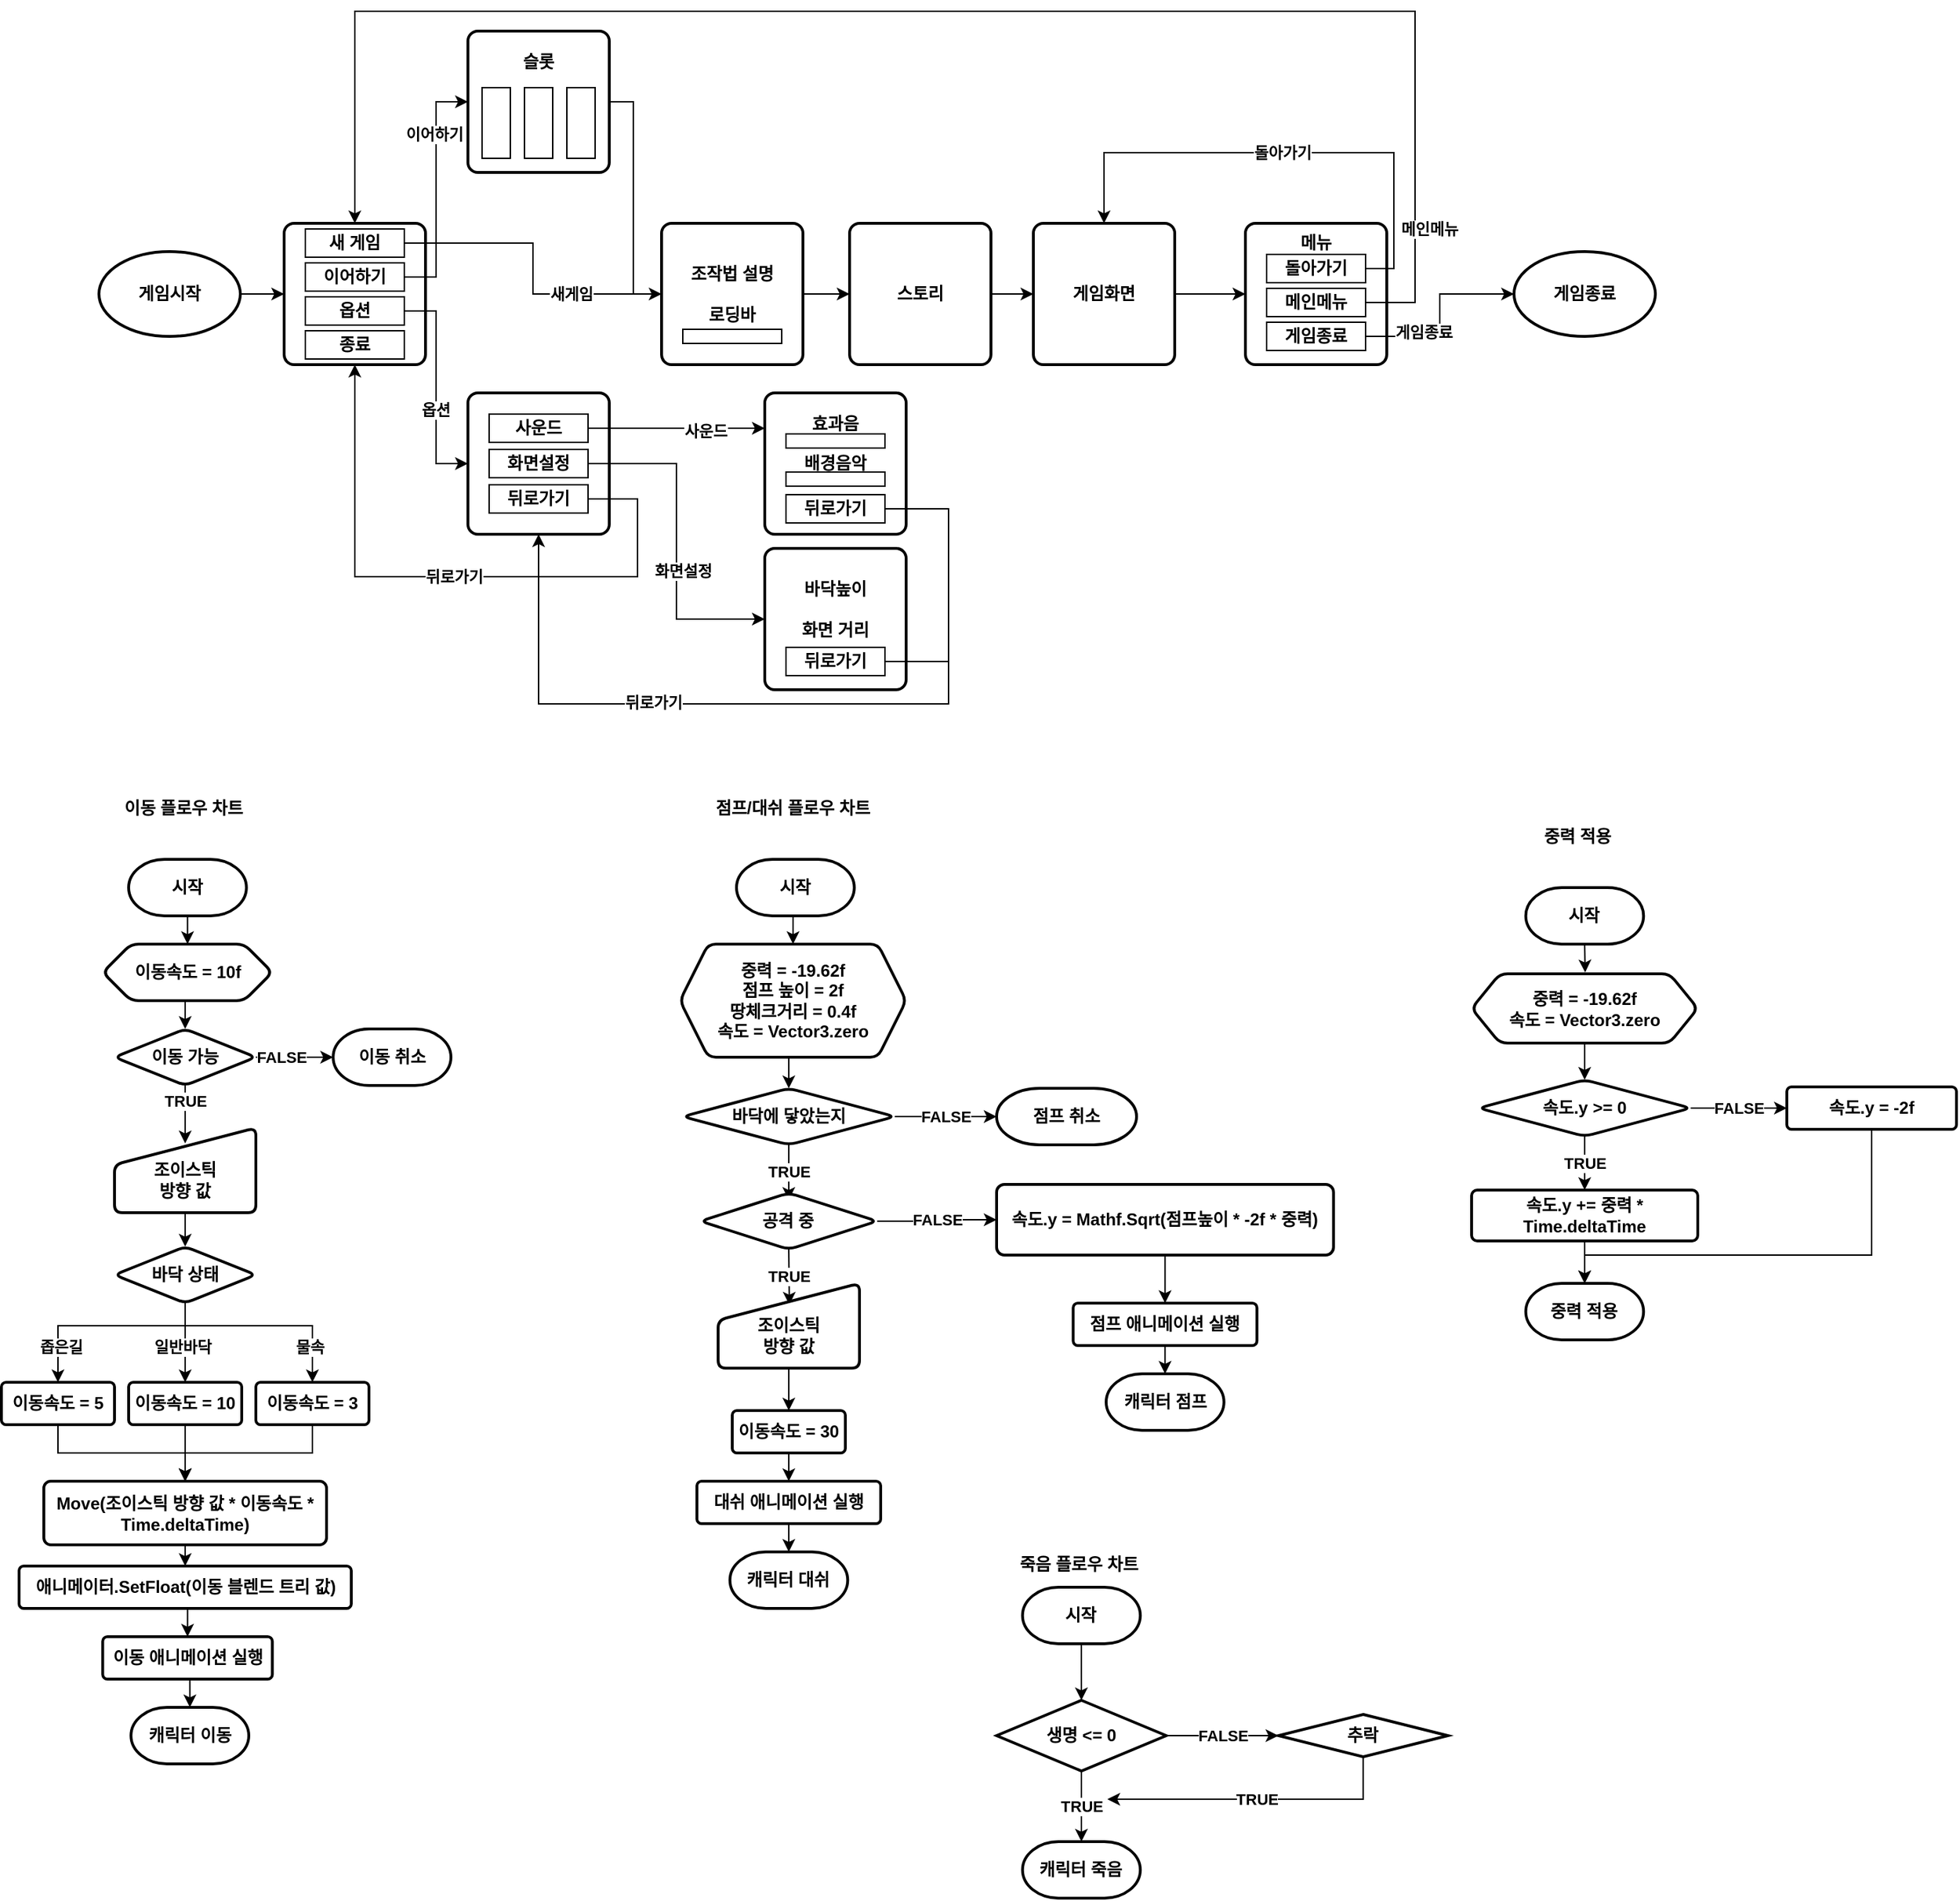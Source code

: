 <mxfile version="15.8.3" type="github">
  <diagram id="C5RBs43oDa-KdzZeNtuy" name="Page-1">
    <mxGraphModel dx="1362" dy="619" grid="1" gridSize="10" guides="1" tooltips="1" connect="1" arrows="1" fold="1" page="0" pageScale="1" pageWidth="3300" pageHeight="4681" math="0" shadow="0">
      <root>
        <mxCell id="WIyWlLk6GJQsqaUBKTNV-0" />
        <mxCell id="WIyWlLk6GJQsqaUBKTNV-1" parent="WIyWlLk6GJQsqaUBKTNV-0" />
        <mxCell id="zRyy9Ak0RIHqlMR8wCos-2" value="" style="edgeStyle=orthogonalEdgeStyle;rounded=0;orthogonalLoop=1;jettySize=auto;html=1;fontStyle=1" parent="WIyWlLk6GJQsqaUBKTNV-1" source="zRyy9Ak0RIHqlMR8wCos-0" target="zRyy9Ak0RIHqlMR8wCos-1" edge="1">
          <mxGeometry relative="1" as="geometry" />
        </mxCell>
        <mxCell id="zRyy9Ak0RIHqlMR8wCos-0" value="조작법 설명&lt;br&gt;&lt;br&gt;로딩바" style="rounded=1;whiteSpace=wrap;html=1;absoluteArcSize=1;arcSize=14;strokeWidth=2;fontStyle=1" parent="WIyWlLk6GJQsqaUBKTNV-1" vertex="1">
          <mxGeometry x="617" y="210" width="100" height="100" as="geometry" />
        </mxCell>
        <mxCell id="zRyy9Ak0RIHqlMR8wCos-4" value="" style="edgeStyle=orthogonalEdgeStyle;rounded=0;orthogonalLoop=1;jettySize=auto;html=1;fontStyle=1" parent="WIyWlLk6GJQsqaUBKTNV-1" source="zRyy9Ak0RIHqlMR8wCos-1" target="zRyy9Ak0RIHqlMR8wCos-3" edge="1">
          <mxGeometry relative="1" as="geometry" />
        </mxCell>
        <mxCell id="zRyy9Ak0RIHqlMR8wCos-1" value="스토리" style="rounded=1;whiteSpace=wrap;html=1;absoluteArcSize=1;arcSize=14;strokeWidth=2;fontStyle=1" parent="WIyWlLk6GJQsqaUBKTNV-1" vertex="1">
          <mxGeometry x="750" y="210" width="100" height="100" as="geometry" />
        </mxCell>
        <mxCell id="zRyy9Ak0RIHqlMR8wCos-54" style="edgeStyle=orthogonalEdgeStyle;rounded=0;orthogonalLoop=1;jettySize=auto;html=1;fontStyle=1" parent="WIyWlLk6GJQsqaUBKTNV-1" source="zRyy9Ak0RIHqlMR8wCos-3" target="zRyy9Ak0RIHqlMR8wCos-53" edge="1">
          <mxGeometry relative="1" as="geometry" />
        </mxCell>
        <mxCell id="zRyy9Ak0RIHqlMR8wCos-3" value="게임화면" style="rounded=1;whiteSpace=wrap;html=1;absoluteArcSize=1;arcSize=14;strokeWidth=2;fontStyle=1" parent="WIyWlLk6GJQsqaUBKTNV-1" vertex="1">
          <mxGeometry x="880" y="210" width="100" height="100" as="geometry" />
        </mxCell>
        <mxCell id="zRyy9Ak0RIHqlMR8wCos-5" value="" style="rounded=0;whiteSpace=wrap;html=1;fontStyle=1" parent="WIyWlLk6GJQsqaUBKTNV-1" vertex="1">
          <mxGeometry x="632" y="285" width="70" height="10" as="geometry" />
        </mxCell>
        <mxCell id="zRyy9Ak0RIHqlMR8wCos-6" value="" style="rounded=1;whiteSpace=wrap;html=1;absoluteArcSize=1;arcSize=14;strokeWidth=2;fontStyle=1" parent="WIyWlLk6GJQsqaUBKTNV-1" vertex="1">
          <mxGeometry x="350" y="210" width="100" height="100" as="geometry" />
        </mxCell>
        <mxCell id="uteFYCq3-JybKqWdHsoq-17" style="edgeStyle=orthogonalEdgeStyle;rounded=0;orthogonalLoop=1;jettySize=auto;html=1;exitX=1;exitY=0.5;exitDx=0;exitDy=0;entryX=0;entryY=0.5;entryDx=0;entryDy=0;endArrow=none;endFill=0;fontStyle=1" edge="1" parent="WIyWlLk6GJQsqaUBKTNV-1" source="zRyy9Ak0RIHqlMR8wCos-8" target="zRyy9Ak0RIHqlMR8wCos-0">
          <mxGeometry relative="1" as="geometry" />
        </mxCell>
        <mxCell id="uteFYCq3-JybKqWdHsoq-18" value="새게임" style="edgeLabel;html=1;align=center;verticalAlign=middle;resizable=0;points=[];fontStyle=1" vertex="1" connectable="0" parent="uteFYCq3-JybKqWdHsoq-17">
          <mxGeometry x="0.413" relative="1" as="geometry">
            <mxPoint as="offset" />
          </mxGeometry>
        </mxCell>
        <mxCell id="zRyy9Ak0RIHqlMR8wCos-8" value="새 게임" style="rounded=0;whiteSpace=wrap;html=1;fontStyle=1" parent="WIyWlLk6GJQsqaUBKTNV-1" vertex="1">
          <mxGeometry x="365" y="214" width="70" height="20" as="geometry" />
        </mxCell>
        <mxCell id="uteFYCq3-JybKqWdHsoq-19" style="edgeStyle=orthogonalEdgeStyle;rounded=0;orthogonalLoop=1;jettySize=auto;html=1;exitX=1;exitY=0.5;exitDx=0;exitDy=0;entryX=0;entryY=0.5;entryDx=0;entryDy=0;endArrow=classic;endFill=1;fontStyle=1" edge="1" parent="WIyWlLk6GJQsqaUBKTNV-1" source="zRyy9Ak0RIHqlMR8wCos-9" target="zRyy9Ak0RIHqlMR8wCos-12">
          <mxGeometry relative="1" as="geometry" />
        </mxCell>
        <mxCell id="uteFYCq3-JybKqWdHsoq-20" value="이어하기" style="edgeLabel;html=1;align=center;verticalAlign=middle;resizable=0;points=[];fontStyle=1" vertex="1" connectable="0" parent="uteFYCq3-JybKqWdHsoq-19">
          <mxGeometry x="0.462" y="3" relative="1" as="geometry">
            <mxPoint x="1" as="offset" />
          </mxGeometry>
        </mxCell>
        <mxCell id="zRyy9Ak0RIHqlMR8wCos-9" value="이어하기" style="rounded=0;whiteSpace=wrap;html=1;fontStyle=1" parent="WIyWlLk6GJQsqaUBKTNV-1" vertex="1">
          <mxGeometry x="365" y="238" width="70" height="20" as="geometry" />
        </mxCell>
        <mxCell id="zRyy9Ak0RIHqlMR8wCos-10" value="종료" style="rounded=0;whiteSpace=wrap;html=1;fontStyle=1" parent="WIyWlLk6GJQsqaUBKTNV-1" vertex="1">
          <mxGeometry x="365" y="286" width="70" height="20" as="geometry" />
        </mxCell>
        <mxCell id="uteFYCq3-JybKqWdHsoq-21" style="edgeStyle=orthogonalEdgeStyle;rounded=0;orthogonalLoop=1;jettySize=auto;html=1;exitX=1;exitY=0.5;exitDx=0;exitDy=0;entryX=0;entryY=0.5;entryDx=0;entryDy=0;endArrow=classic;endFill=1;fontStyle=1" edge="1" parent="WIyWlLk6GJQsqaUBKTNV-1" source="zRyy9Ak0RIHqlMR8wCos-11" target="zRyy9Ak0RIHqlMR8wCos-31">
          <mxGeometry relative="1" as="geometry" />
        </mxCell>
        <mxCell id="uteFYCq3-JybKqWdHsoq-22" value="옵션" style="edgeLabel;html=1;align=center;verticalAlign=middle;resizable=0;points=[];fontStyle=1" vertex="1" connectable="0" parent="uteFYCq3-JybKqWdHsoq-21">
          <mxGeometry x="0.209" y="-1" relative="1" as="geometry">
            <mxPoint as="offset" />
          </mxGeometry>
        </mxCell>
        <mxCell id="zRyy9Ak0RIHqlMR8wCos-11" value="옵션" style="rounded=0;whiteSpace=wrap;html=1;fontStyle=1" parent="WIyWlLk6GJQsqaUBKTNV-1" vertex="1">
          <mxGeometry x="365" y="262" width="70" height="20" as="geometry" />
        </mxCell>
        <mxCell id="zRyy9Ak0RIHqlMR8wCos-22" style="edgeStyle=orthogonalEdgeStyle;rounded=0;orthogonalLoop=1;jettySize=auto;html=1;entryX=0;entryY=0.5;entryDx=0;entryDy=0;fontStyle=1" parent="WIyWlLk6GJQsqaUBKTNV-1" source="zRyy9Ak0RIHqlMR8wCos-12" target="zRyy9Ak0RIHqlMR8wCos-0" edge="1">
          <mxGeometry relative="1" as="geometry">
            <Array as="points">
              <mxPoint x="597" y="124" />
              <mxPoint x="597" y="260" />
            </Array>
          </mxGeometry>
        </mxCell>
        <mxCell id="zRyy9Ak0RIHqlMR8wCos-12" value="슬롯&lt;br&gt;&lt;br&gt;&lt;br&gt;&lt;br&gt;&lt;br&gt;" style="rounded=1;whiteSpace=wrap;html=1;absoluteArcSize=1;arcSize=14;strokeWidth=2;fontStyle=1" parent="WIyWlLk6GJQsqaUBKTNV-1" vertex="1">
          <mxGeometry x="480" y="74" width="100" height="100" as="geometry" />
        </mxCell>
        <mxCell id="zRyy9Ak0RIHqlMR8wCos-14" value="" style="rounded=0;whiteSpace=wrap;html=1;fontStyle=1" parent="WIyWlLk6GJQsqaUBKTNV-1" vertex="1">
          <mxGeometry x="490" y="114" width="20" height="50" as="geometry" />
        </mxCell>
        <mxCell id="zRyy9Ak0RIHqlMR8wCos-15" value="" style="rounded=0;whiteSpace=wrap;html=1;fontStyle=1" parent="WIyWlLk6GJQsqaUBKTNV-1" vertex="1">
          <mxGeometry x="520" y="114" width="20" height="50" as="geometry" />
        </mxCell>
        <mxCell id="zRyy9Ak0RIHqlMR8wCos-16" value="" style="rounded=0;whiteSpace=wrap;html=1;fontStyle=1" parent="WIyWlLk6GJQsqaUBKTNV-1" vertex="1">
          <mxGeometry x="550" y="114" width="20" height="50" as="geometry" />
        </mxCell>
        <mxCell id="zRyy9Ak0RIHqlMR8wCos-31" value="" style="rounded=1;whiteSpace=wrap;html=1;absoluteArcSize=1;arcSize=14;strokeWidth=2;fontStyle=1" parent="WIyWlLk6GJQsqaUBKTNV-1" vertex="1">
          <mxGeometry x="480" y="330" width="100" height="100" as="geometry" />
        </mxCell>
        <mxCell id="uteFYCq3-JybKqWdHsoq-1" style="edgeStyle=orthogonalEdgeStyle;rounded=0;orthogonalLoop=1;jettySize=auto;html=1;exitX=1;exitY=0.5;exitDx=0;exitDy=0;entryX=0;entryY=0.25;entryDx=0;entryDy=0;fontStyle=1" edge="1" parent="WIyWlLk6GJQsqaUBKTNV-1" source="zRyy9Ak0RIHqlMR8wCos-32" target="zRyy9Ak0RIHqlMR8wCos-40">
          <mxGeometry relative="1" as="geometry" />
        </mxCell>
        <mxCell id="uteFYCq3-JybKqWdHsoq-2" value="사운드" style="edgeLabel;html=1;align=center;verticalAlign=middle;resizable=0;points=[];fontStyle=1" vertex="1" connectable="0" parent="uteFYCq3-JybKqWdHsoq-1">
          <mxGeometry x="0.328" y="-2" relative="1" as="geometry">
            <mxPoint as="offset" />
          </mxGeometry>
        </mxCell>
        <mxCell id="zRyy9Ak0RIHqlMR8wCos-32" value="사운드" style="rounded=0;whiteSpace=wrap;html=1;fontStyle=1" parent="WIyWlLk6GJQsqaUBKTNV-1" vertex="1">
          <mxGeometry x="495" y="345" width="70" height="20" as="geometry" />
        </mxCell>
        <mxCell id="uteFYCq3-JybKqWdHsoq-3" style="edgeStyle=orthogonalEdgeStyle;rounded=0;orthogonalLoop=1;jettySize=auto;html=1;exitX=1;exitY=0.5;exitDx=0;exitDy=0;entryX=0;entryY=0.5;entryDx=0;entryDy=0;fontStyle=1" edge="1" parent="WIyWlLk6GJQsqaUBKTNV-1" source="zRyy9Ak0RIHqlMR8wCos-34" target="zRyy9Ak0RIHqlMR8wCos-46">
          <mxGeometry relative="1" as="geometry" />
        </mxCell>
        <mxCell id="uteFYCq3-JybKqWdHsoq-4" value="화면설정" style="edgeLabel;html=1;align=center;verticalAlign=middle;resizable=0;points=[];fontStyle=1" vertex="1" connectable="0" parent="uteFYCq3-JybKqWdHsoq-3">
          <mxGeometry x="0.17" y="4" relative="1" as="geometry">
            <mxPoint y="1" as="offset" />
          </mxGeometry>
        </mxCell>
        <mxCell id="zRyy9Ak0RIHqlMR8wCos-34" value="화면설정" style="rounded=0;whiteSpace=wrap;html=1;fontStyle=1" parent="WIyWlLk6GJQsqaUBKTNV-1" vertex="1">
          <mxGeometry x="495" y="370" width="70" height="20" as="geometry" />
        </mxCell>
        <mxCell id="uteFYCq3-JybKqWdHsoq-15" style="edgeStyle=orthogonalEdgeStyle;rounded=0;orthogonalLoop=1;jettySize=auto;html=1;exitX=1;exitY=0.5;exitDx=0;exitDy=0;entryX=0.5;entryY=1;entryDx=0;entryDy=0;endArrow=classic;endFill=1;fontStyle=1" edge="1" parent="WIyWlLk6GJQsqaUBKTNV-1" source="zRyy9Ak0RIHqlMR8wCos-35" target="zRyy9Ak0RIHqlMR8wCos-6">
          <mxGeometry relative="1" as="geometry">
            <Array as="points">
              <mxPoint x="600" y="405" />
              <mxPoint x="600" y="460" />
              <mxPoint x="400" y="460" />
            </Array>
          </mxGeometry>
        </mxCell>
        <mxCell id="uteFYCq3-JybKqWdHsoq-16" value="뒤로가기" style="edgeLabel;html=1;align=center;verticalAlign=middle;resizable=0;points=[];fontStyle=1" vertex="1" connectable="0" parent="uteFYCq3-JybKqWdHsoq-15">
          <mxGeometry x="0.15" y="-2" relative="1" as="geometry">
            <mxPoint x="33" y="2" as="offset" />
          </mxGeometry>
        </mxCell>
        <mxCell id="zRyy9Ak0RIHqlMR8wCos-35" value="뒤로가기" style="rounded=0;whiteSpace=wrap;html=1;fontStyle=1" parent="WIyWlLk6GJQsqaUBKTNV-1" vertex="1">
          <mxGeometry x="495" y="395" width="70" height="20" as="geometry" />
        </mxCell>
        <mxCell id="zRyy9Ak0RIHqlMR8wCos-40" value="효과음&lt;br&gt;&lt;br&gt;배경음악&lt;br&gt;&lt;br&gt;&amp;nbsp;" style="rounded=1;whiteSpace=wrap;html=1;absoluteArcSize=1;arcSize=14;strokeWidth=2;fontStyle=1" parent="WIyWlLk6GJQsqaUBKTNV-1" vertex="1">
          <mxGeometry x="690" y="330" width="100" height="100" as="geometry" />
        </mxCell>
        <mxCell id="zRyy9Ak0RIHqlMR8wCos-41" value="" style="rounded=0;whiteSpace=wrap;html=1;fontStyle=1" parent="WIyWlLk6GJQsqaUBKTNV-1" vertex="1">
          <mxGeometry x="705" y="359" width="70" height="10" as="geometry" />
        </mxCell>
        <mxCell id="zRyy9Ak0RIHqlMR8wCos-42" value="&lt;br&gt;" style="rounded=0;whiteSpace=wrap;html=1;fontStyle=1" parent="WIyWlLk6GJQsqaUBKTNV-1" vertex="1">
          <mxGeometry x="705" y="386" width="70" height="10" as="geometry" />
        </mxCell>
        <mxCell id="uteFYCq3-JybKqWdHsoq-5" style="edgeStyle=orthogonalEdgeStyle;rounded=0;orthogonalLoop=1;jettySize=auto;html=1;exitX=1;exitY=0.5;exitDx=0;exitDy=0;entryX=0.5;entryY=1;entryDx=0;entryDy=0;fontStyle=1" edge="1" parent="WIyWlLk6GJQsqaUBKTNV-1" source="zRyy9Ak0RIHqlMR8wCos-43" target="zRyy9Ak0RIHqlMR8wCos-31">
          <mxGeometry relative="1" as="geometry">
            <Array as="points">
              <mxPoint x="820" y="412" />
              <mxPoint x="820" y="550" />
              <mxPoint x="530" y="550" />
            </Array>
          </mxGeometry>
        </mxCell>
        <mxCell id="uteFYCq3-JybKqWdHsoq-6" value="뒤로가기" style="edgeLabel;html=1;align=center;verticalAlign=middle;resizable=0;points=[];fontStyle=1" vertex="1" connectable="0" parent="uteFYCq3-JybKqWdHsoq-5">
          <mxGeometry x="0.322" y="-1" relative="1" as="geometry">
            <mxPoint as="offset" />
          </mxGeometry>
        </mxCell>
        <mxCell id="zRyy9Ak0RIHqlMR8wCos-43" value="뒤로가기" style="rounded=0;whiteSpace=wrap;html=1;fontStyle=1" parent="WIyWlLk6GJQsqaUBKTNV-1" vertex="1">
          <mxGeometry x="705" y="402" width="70" height="20" as="geometry" />
        </mxCell>
        <mxCell id="zRyy9Ak0RIHqlMR8wCos-46" value="바닥높이&lt;br&gt;&lt;br&gt;화면 거리&lt;br&gt;&amp;nbsp;" style="rounded=1;whiteSpace=wrap;html=1;absoluteArcSize=1;arcSize=14;strokeWidth=2;fontStyle=1" parent="WIyWlLk6GJQsqaUBKTNV-1" vertex="1">
          <mxGeometry x="690" y="440" width="100" height="100" as="geometry" />
        </mxCell>
        <mxCell id="uteFYCq3-JybKqWdHsoq-7" style="edgeStyle=orthogonalEdgeStyle;rounded=0;orthogonalLoop=1;jettySize=auto;html=1;exitX=1;exitY=0.5;exitDx=0;exitDy=0;endArrow=none;endFill=0;fontStyle=1" edge="1" parent="WIyWlLk6GJQsqaUBKTNV-1" source="zRyy9Ak0RIHqlMR8wCos-49">
          <mxGeometry relative="1" as="geometry">
            <mxPoint x="820" y="520" as="targetPoint" />
          </mxGeometry>
        </mxCell>
        <mxCell id="zRyy9Ak0RIHqlMR8wCos-49" value="뒤로가기" style="rounded=0;whiteSpace=wrap;html=1;fontStyle=1" parent="WIyWlLk6GJQsqaUBKTNV-1" vertex="1">
          <mxGeometry x="705" y="510" width="70" height="20" as="geometry" />
        </mxCell>
        <mxCell id="zRyy9Ak0RIHqlMR8wCos-53" value="메뉴&lt;br&gt;&lt;br&gt;&lt;br&gt;&lt;br&gt;&lt;br&gt;&lt;br&gt;" style="rounded=1;whiteSpace=wrap;html=1;absoluteArcSize=1;arcSize=14;strokeWidth=2;fontStyle=1" parent="WIyWlLk6GJQsqaUBKTNV-1" vertex="1">
          <mxGeometry x="1030" y="210" width="100" height="100" as="geometry" />
        </mxCell>
        <mxCell id="uteFYCq3-JybKqWdHsoq-11" style="edgeStyle=orthogonalEdgeStyle;rounded=0;orthogonalLoop=1;jettySize=auto;html=1;exitX=1;exitY=0.5;exitDx=0;exitDy=0;entryX=0.5;entryY=0;entryDx=0;entryDy=0;endArrow=classic;endFill=1;fontStyle=1" edge="1" parent="WIyWlLk6GJQsqaUBKTNV-1" source="zRyy9Ak0RIHqlMR8wCos-55" target="zRyy9Ak0RIHqlMR8wCos-6">
          <mxGeometry relative="1" as="geometry">
            <Array as="points">
              <mxPoint x="1150" y="266" />
              <mxPoint x="1150" y="60" />
              <mxPoint x="400" y="60" />
            </Array>
          </mxGeometry>
        </mxCell>
        <mxCell id="uteFYCq3-JybKqWdHsoq-12" value="메인메뉴" style="edgeLabel;html=1;align=center;verticalAlign=middle;resizable=0;points=[];fontStyle=1" vertex="1" connectable="0" parent="uteFYCq3-JybKqWdHsoq-11">
          <mxGeometry x="-0.846" y="-1" relative="1" as="geometry">
            <mxPoint x="9" y="1" as="offset" />
          </mxGeometry>
        </mxCell>
        <mxCell id="zRyy9Ak0RIHqlMR8wCos-55" value="메인메뉴" style="rounded=0;whiteSpace=wrap;html=1;fontStyle=1" parent="WIyWlLk6GJQsqaUBKTNV-1" vertex="1">
          <mxGeometry x="1045" y="256" width="70" height="20" as="geometry" />
        </mxCell>
        <mxCell id="uteFYCq3-JybKqWdHsoq-13" style="edgeStyle=orthogonalEdgeStyle;rounded=0;orthogonalLoop=1;jettySize=auto;html=1;exitX=1;exitY=0.5;exitDx=0;exitDy=0;entryX=0.5;entryY=0;entryDx=0;entryDy=0;endArrow=classic;endFill=1;fontStyle=1" edge="1" parent="WIyWlLk6GJQsqaUBKTNV-1" source="zRyy9Ak0RIHqlMR8wCos-56" target="zRyy9Ak0RIHqlMR8wCos-3">
          <mxGeometry relative="1" as="geometry">
            <Array as="points">
              <mxPoint x="1135" y="242" />
              <mxPoint x="1135" y="160" />
              <mxPoint x="930" y="160" />
            </Array>
          </mxGeometry>
        </mxCell>
        <mxCell id="uteFYCq3-JybKqWdHsoq-14" value="돌아가기" style="edgeLabel;html=1;align=center;verticalAlign=middle;resizable=0;points=[];fontStyle=1" vertex="1" connectable="0" parent="uteFYCq3-JybKqWdHsoq-13">
          <mxGeometry x="0.014" relative="1" as="geometry">
            <mxPoint as="offset" />
          </mxGeometry>
        </mxCell>
        <mxCell id="zRyy9Ak0RIHqlMR8wCos-56" value="돌아가기" style="rounded=0;whiteSpace=wrap;html=1;fontStyle=1" parent="WIyWlLk6GJQsqaUBKTNV-1" vertex="1">
          <mxGeometry x="1045" y="232" width="70" height="20" as="geometry" />
        </mxCell>
        <mxCell id="uteFYCq3-JybKqWdHsoq-8" style="edgeStyle=orthogonalEdgeStyle;rounded=0;orthogonalLoop=1;jettySize=auto;html=1;exitX=1;exitY=0.5;exitDx=0;exitDy=0;entryX=0;entryY=0.5;entryDx=0;entryDy=0;entryPerimeter=0;endArrow=classic;endFill=1;fontStyle=1" edge="1" parent="WIyWlLk6GJQsqaUBKTNV-1" source="zRyy9Ak0RIHqlMR8wCos-58" target="zRyy9Ak0RIHqlMR8wCos-65">
          <mxGeometry relative="1" as="geometry" />
        </mxCell>
        <mxCell id="uteFYCq3-JybKqWdHsoq-9" value="게임종료" style="edgeLabel;html=1;align=center;verticalAlign=middle;resizable=0;points=[];fontStyle=1" vertex="1" connectable="0" parent="uteFYCq3-JybKqWdHsoq-8">
          <mxGeometry x="-0.393" y="3" relative="1" as="geometry">
            <mxPoint as="offset" />
          </mxGeometry>
        </mxCell>
        <mxCell id="zRyy9Ak0RIHqlMR8wCos-58" value="게임종료" style="rounded=0;whiteSpace=wrap;html=1;fontStyle=1" parent="WIyWlLk6GJQsqaUBKTNV-1" vertex="1">
          <mxGeometry x="1045" y="280" width="70" height="20" as="geometry" />
        </mxCell>
        <mxCell id="zRyy9Ak0RIHqlMR8wCos-64" style="edgeStyle=orthogonalEdgeStyle;rounded=0;orthogonalLoop=1;jettySize=auto;html=1;entryX=0;entryY=0.5;entryDx=0;entryDy=0;fontStyle=1" parent="WIyWlLk6GJQsqaUBKTNV-1" source="zRyy9Ak0RIHqlMR8wCos-63" target="zRyy9Ak0RIHqlMR8wCos-6" edge="1">
          <mxGeometry relative="1" as="geometry" />
        </mxCell>
        <mxCell id="zRyy9Ak0RIHqlMR8wCos-63" value="게임시작" style="strokeWidth=2;html=1;shape=mxgraph.flowchart.start_1;whiteSpace=wrap;fontStyle=1" parent="WIyWlLk6GJQsqaUBKTNV-1" vertex="1">
          <mxGeometry x="219" y="230" width="100" height="60" as="geometry" />
        </mxCell>
        <mxCell id="zRyy9Ak0RIHqlMR8wCos-65" value="게임종료" style="strokeWidth=2;html=1;shape=mxgraph.flowchart.start_1;whiteSpace=wrap;fontStyle=1" parent="WIyWlLk6GJQsqaUBKTNV-1" vertex="1">
          <mxGeometry x="1220" y="230" width="100" height="60" as="geometry" />
        </mxCell>
        <mxCell id="uteFYCq3-JybKqWdHsoq-39" value="TRUE" style="edgeStyle=orthogonalEdgeStyle;rounded=0;orthogonalLoop=1;jettySize=auto;html=1;exitX=0.5;exitY=1;exitDx=0;exitDy=0;entryX=0.5;entryY=0.183;entryDx=0;entryDy=0;entryPerimeter=0;endArrow=classic;endFill=1;fontStyle=1" edge="1" parent="WIyWlLk6GJQsqaUBKTNV-1" source="uteFYCq3-JybKqWdHsoq-35" target="uteFYCq3-JybKqWdHsoq-38">
          <mxGeometry relative="1" as="geometry" />
        </mxCell>
        <mxCell id="uteFYCq3-JybKqWdHsoq-40" style="edgeStyle=orthogonalEdgeStyle;rounded=0;orthogonalLoop=1;jettySize=auto;html=1;exitX=1;exitY=0.5;exitDx=0;exitDy=0;endArrow=classic;endFill=1;entryX=0;entryY=0.5;entryDx=0;entryDy=0;entryPerimeter=0;fontStyle=1" edge="1" parent="WIyWlLk6GJQsqaUBKTNV-1" source="uteFYCq3-JybKqWdHsoq-35" target="uteFYCq3-JybKqWdHsoq-64">
          <mxGeometry relative="1" as="geometry">
            <mxPoint x="400" y="800" as="targetPoint" />
          </mxGeometry>
        </mxCell>
        <mxCell id="uteFYCq3-JybKqWdHsoq-41" value="FALSE" style="edgeLabel;html=1;align=center;verticalAlign=middle;resizable=0;points=[];fontStyle=1" vertex="1" connectable="0" parent="uteFYCq3-JybKqWdHsoq-40">
          <mxGeometry x="0.244" y="-2" relative="1" as="geometry">
            <mxPoint x="-16" y="-2" as="offset" />
          </mxGeometry>
        </mxCell>
        <mxCell id="uteFYCq3-JybKqWdHsoq-35" value="이동 가능" style="rhombus;whiteSpace=wrap;html=1;rounded=1;strokeWidth=2;arcSize=11;fontStyle=1" vertex="1" parent="WIyWlLk6GJQsqaUBKTNV-1">
          <mxGeometry x="230" y="780" width="100" height="40" as="geometry" />
        </mxCell>
        <mxCell id="uteFYCq3-JybKqWdHsoq-44" style="edgeStyle=orthogonalEdgeStyle;rounded=0;orthogonalLoop=1;jettySize=auto;html=1;exitX=0.5;exitY=1;exitDx=0;exitDy=0;entryX=0.5;entryY=0;entryDx=0;entryDy=0;endArrow=classic;endFill=1;fontStyle=1" edge="1" parent="WIyWlLk6GJQsqaUBKTNV-1" source="uteFYCq3-JybKqWdHsoq-38" target="uteFYCq3-JybKqWdHsoq-43">
          <mxGeometry relative="1" as="geometry" />
        </mxCell>
        <mxCell id="uteFYCq3-JybKqWdHsoq-38" value="&lt;br&gt;조이스틱&lt;br&gt;방향 값" style="html=1;strokeWidth=2;shape=manualInput;whiteSpace=wrap;rounded=1;size=26;arcSize=11;fontStyle=1" vertex="1" parent="WIyWlLk6GJQsqaUBKTNV-1">
          <mxGeometry x="230" y="850" width="100" height="60" as="geometry" />
        </mxCell>
        <mxCell id="uteFYCq3-JybKqWdHsoq-47" value="" style="edgeStyle=orthogonalEdgeStyle;rounded=0;orthogonalLoop=1;jettySize=auto;html=1;endArrow=classic;endFill=1;fontStyle=1" edge="1" parent="WIyWlLk6GJQsqaUBKTNV-1" source="uteFYCq3-JybKqWdHsoq-43" target="uteFYCq3-JybKqWdHsoq-46">
          <mxGeometry relative="1" as="geometry" />
        </mxCell>
        <mxCell id="uteFYCq3-JybKqWdHsoq-50" style="edgeStyle=orthogonalEdgeStyle;rounded=0;orthogonalLoop=1;jettySize=auto;html=1;exitX=0.5;exitY=1;exitDx=0;exitDy=0;entryX=0.5;entryY=0;entryDx=0;entryDy=0;endArrow=classic;endFill=1;fontStyle=1" edge="1" parent="WIyWlLk6GJQsqaUBKTNV-1" source="uteFYCq3-JybKqWdHsoq-43" target="uteFYCq3-JybKqWdHsoq-48">
          <mxGeometry relative="1" as="geometry">
            <Array as="points">
              <mxPoint x="280" y="990" />
              <mxPoint x="190" y="990" />
            </Array>
          </mxGeometry>
        </mxCell>
        <mxCell id="uteFYCq3-JybKqWdHsoq-54" value="좁은길" style="edgeLabel;html=1;align=center;verticalAlign=middle;resizable=0;points=[];fontStyle=1" vertex="1" connectable="0" parent="uteFYCq3-JybKqWdHsoq-50">
          <mxGeometry x="0.3" y="-1" relative="1" as="geometry">
            <mxPoint x="-9" y="16" as="offset" />
          </mxGeometry>
        </mxCell>
        <mxCell id="uteFYCq3-JybKqWdHsoq-51" style="edgeStyle=orthogonalEdgeStyle;rounded=0;orthogonalLoop=1;jettySize=auto;html=1;exitX=0.5;exitY=1;exitDx=0;exitDy=0;entryX=0.5;entryY=0;entryDx=0;entryDy=0;endArrow=classic;endFill=1;fontStyle=1" edge="1" parent="WIyWlLk6GJQsqaUBKTNV-1" source="uteFYCq3-JybKqWdHsoq-43" target="uteFYCq3-JybKqWdHsoq-49">
          <mxGeometry relative="1" as="geometry">
            <Array as="points">
              <mxPoint x="280" y="990" />
              <mxPoint x="370" y="990" />
            </Array>
          </mxGeometry>
        </mxCell>
        <mxCell id="uteFYCq3-JybKqWdHsoq-52" value="물속" style="edgeLabel;html=1;align=center;verticalAlign=middle;resizable=0;points=[];fontStyle=1" vertex="1" connectable="0" parent="uteFYCq3-JybKqWdHsoq-51">
          <mxGeometry x="0.314" relative="1" as="geometry">
            <mxPoint x="8" y="15" as="offset" />
          </mxGeometry>
        </mxCell>
        <mxCell id="uteFYCq3-JybKqWdHsoq-53" value="일반바닥" style="edgeLabel;html=1;align=center;verticalAlign=middle;resizable=0;points=[];fontStyle=1" vertex="1" connectable="0" parent="uteFYCq3-JybKqWdHsoq-51">
          <mxGeometry x="-0.643" y="-6" relative="1" as="geometry">
            <mxPoint x="-12" y="9" as="offset" />
          </mxGeometry>
        </mxCell>
        <mxCell id="uteFYCq3-JybKqWdHsoq-43" value="바닥 상태" style="rhombus;whiteSpace=wrap;html=1;rounded=1;strokeWidth=2;arcSize=11;fontStyle=1" vertex="1" parent="WIyWlLk6GJQsqaUBKTNV-1">
          <mxGeometry x="230" y="934" width="100" height="40" as="geometry" />
        </mxCell>
        <mxCell id="uteFYCq3-JybKqWdHsoq-57" value="" style="edgeStyle=orthogonalEdgeStyle;rounded=0;orthogonalLoop=1;jettySize=auto;html=1;endArrow=classic;endFill=1;fontStyle=1" edge="1" parent="WIyWlLk6GJQsqaUBKTNV-1" source="uteFYCq3-JybKqWdHsoq-46" target="uteFYCq3-JybKqWdHsoq-56">
          <mxGeometry relative="1" as="geometry" />
        </mxCell>
        <mxCell id="uteFYCq3-JybKqWdHsoq-46" value="이동속도 = 10" style="whiteSpace=wrap;html=1;rounded=1;strokeWidth=2;arcSize=11;fontStyle=1" vertex="1" parent="WIyWlLk6GJQsqaUBKTNV-1">
          <mxGeometry x="240" y="1030" width="80" height="30" as="geometry" />
        </mxCell>
        <mxCell id="uteFYCq3-JybKqWdHsoq-58" value="" style="edgeStyle=orthogonalEdgeStyle;rounded=0;orthogonalLoop=1;jettySize=auto;html=1;endArrow=classic;endFill=1;fontStyle=1" edge="1" parent="WIyWlLk6GJQsqaUBKTNV-1" source="uteFYCq3-JybKqWdHsoq-48" target="uteFYCq3-JybKqWdHsoq-56">
          <mxGeometry relative="1" as="geometry" />
        </mxCell>
        <mxCell id="uteFYCq3-JybKqWdHsoq-48" value="이동속도 = 5" style="whiteSpace=wrap;html=1;rounded=1;strokeWidth=2;arcSize=11;fontStyle=1" vertex="1" parent="WIyWlLk6GJQsqaUBKTNV-1">
          <mxGeometry x="150" y="1030" width="80" height="30" as="geometry" />
        </mxCell>
        <mxCell id="uteFYCq3-JybKqWdHsoq-59" value="" style="edgeStyle=orthogonalEdgeStyle;rounded=0;orthogonalLoop=1;jettySize=auto;html=1;endArrow=classic;endFill=1;fontStyle=1" edge="1" parent="WIyWlLk6GJQsqaUBKTNV-1" source="uteFYCq3-JybKqWdHsoq-49" target="uteFYCq3-JybKqWdHsoq-56">
          <mxGeometry relative="1" as="geometry" />
        </mxCell>
        <mxCell id="uteFYCq3-JybKqWdHsoq-49" value="이동속도 = 3" style="whiteSpace=wrap;html=1;rounded=1;strokeWidth=2;arcSize=11;fontStyle=1" vertex="1" parent="WIyWlLk6GJQsqaUBKTNV-1">
          <mxGeometry x="330" y="1030" width="80" height="30" as="geometry" />
        </mxCell>
        <mxCell id="uteFYCq3-JybKqWdHsoq-68" style="edgeStyle=orthogonalEdgeStyle;rounded=0;orthogonalLoop=1;jettySize=auto;html=1;exitX=0.5;exitY=1;exitDx=0;exitDy=0;entryX=0.5;entryY=0;entryDx=0;entryDy=0;endArrow=classic;endFill=1;fontStyle=1" edge="1" parent="WIyWlLk6GJQsqaUBKTNV-1" source="uteFYCq3-JybKqWdHsoq-56" target="uteFYCq3-JybKqWdHsoq-66">
          <mxGeometry relative="1" as="geometry" />
        </mxCell>
        <mxCell id="uteFYCq3-JybKqWdHsoq-56" value="Move(조이스틱 방향 값 * 이동속도 * Time.deltaTime)" style="whiteSpace=wrap;html=1;rounded=1;strokeWidth=2;arcSize=11;fontStyle=1" vertex="1" parent="WIyWlLk6GJQsqaUBKTNV-1">
          <mxGeometry x="180" y="1100" width="200" height="45" as="geometry" />
        </mxCell>
        <mxCell id="uteFYCq3-JybKqWdHsoq-92" style="edgeStyle=orthogonalEdgeStyle;rounded=0;orthogonalLoop=1;jettySize=auto;html=1;exitX=0.5;exitY=1;exitDx=0;exitDy=0;exitPerimeter=0;entryX=0.5;entryY=0;entryDx=0;entryDy=0;endArrow=classic;endFill=1;fontStyle=1" edge="1" parent="WIyWlLk6GJQsqaUBKTNV-1" source="uteFYCq3-JybKqWdHsoq-62" target="uteFYCq3-JybKqWdHsoq-91">
          <mxGeometry relative="1" as="geometry" />
        </mxCell>
        <mxCell id="uteFYCq3-JybKqWdHsoq-62" value="시작" style="strokeWidth=2;html=1;shape=mxgraph.flowchart.terminator;whiteSpace=wrap;fontStyle=1" vertex="1" parent="WIyWlLk6GJQsqaUBKTNV-1">
          <mxGeometry x="240" y="660" width="83.33" height="40" as="geometry" />
        </mxCell>
        <mxCell id="uteFYCq3-JybKqWdHsoq-64" value="이동 취소" style="strokeWidth=2;html=1;shape=mxgraph.flowchart.terminator;whiteSpace=wrap;fontStyle=1" vertex="1" parent="WIyWlLk6GJQsqaUBKTNV-1">
          <mxGeometry x="384.67" y="780" width="83.33" height="40" as="geometry" />
        </mxCell>
        <mxCell id="uteFYCq3-JybKqWdHsoq-71" style="edgeStyle=orthogonalEdgeStyle;rounded=0;orthogonalLoop=1;jettySize=auto;html=1;exitX=0.5;exitY=1;exitDx=0;exitDy=0;entryX=0.5;entryY=0;entryDx=0;entryDy=0;endArrow=classic;endFill=1;fontStyle=1" edge="1" parent="WIyWlLk6GJQsqaUBKTNV-1" source="uteFYCq3-JybKqWdHsoq-66" target="uteFYCq3-JybKqWdHsoq-69">
          <mxGeometry relative="1" as="geometry" />
        </mxCell>
        <mxCell id="uteFYCq3-JybKqWdHsoq-66" value="애니메이터.SetFloat(이동 블렌드 트리 값)" style="whiteSpace=wrap;html=1;rounded=1;strokeWidth=2;arcSize=11;fontStyle=1" vertex="1" parent="WIyWlLk6GJQsqaUBKTNV-1">
          <mxGeometry x="162.5" y="1160" width="235" height="30" as="geometry" />
        </mxCell>
        <mxCell id="uteFYCq3-JybKqWdHsoq-74" style="edgeStyle=orthogonalEdgeStyle;rounded=0;orthogonalLoop=1;jettySize=auto;html=1;exitX=0.5;exitY=1;exitDx=0;exitDy=0;entryX=0.5;entryY=0;entryDx=0;entryDy=0;entryPerimeter=0;endArrow=classic;endFill=1;fontStyle=1" edge="1" parent="WIyWlLk6GJQsqaUBKTNV-1" source="uteFYCq3-JybKqWdHsoq-69" target="uteFYCq3-JybKqWdHsoq-73">
          <mxGeometry relative="1" as="geometry" />
        </mxCell>
        <mxCell id="uteFYCq3-JybKqWdHsoq-69" value="이동 애니메이션 실행" style="whiteSpace=wrap;html=1;rounded=1;strokeWidth=2;arcSize=11;fontStyle=1" vertex="1" parent="WIyWlLk6GJQsqaUBKTNV-1">
          <mxGeometry x="221.66" y="1210" width="120" height="30" as="geometry" />
        </mxCell>
        <mxCell id="uteFYCq3-JybKqWdHsoq-73" value="캐릭터 이동" style="strokeWidth=2;html=1;shape=mxgraph.flowchart.terminator;whiteSpace=wrap;fontStyle=1" vertex="1" parent="WIyWlLk6GJQsqaUBKTNV-1">
          <mxGeometry x="241.66" y="1260" width="83.33" height="40" as="geometry" />
        </mxCell>
        <mxCell id="uteFYCq3-JybKqWdHsoq-75" value="이동 플로우 차트" style="text;align=center;fontStyle=1;verticalAlign=middle;spacingLeft=3;spacingRight=3;strokeColor=none;rotatable=0;points=[[0,0.5],[1,0.5]];portConstraint=eastwest;" vertex="1" parent="WIyWlLk6GJQsqaUBKTNV-1">
          <mxGeometry x="239" y="610" width="80" height="26" as="geometry" />
        </mxCell>
        <mxCell id="uteFYCq3-JybKqWdHsoq-76" value="점프/대쉬 플로우 차트" style="text;align=center;fontStyle=1;verticalAlign=middle;spacingLeft=3;spacingRight=3;strokeColor=none;rotatable=0;points=[[0,0.5],[1,0.5]];portConstraint=eastwest;" vertex="1" parent="WIyWlLk6GJQsqaUBKTNV-1">
          <mxGeometry x="670" y="610" width="80" height="26" as="geometry" />
        </mxCell>
        <mxCell id="uteFYCq3-JybKqWdHsoq-90" style="edgeStyle=orthogonalEdgeStyle;rounded=0;orthogonalLoop=1;jettySize=auto;html=1;exitX=0.5;exitY=1;exitDx=0;exitDy=0;exitPerimeter=0;entryX=0.5;entryY=0;entryDx=0;entryDy=0;endArrow=classic;endFill=1;fontStyle=1" edge="1" parent="WIyWlLk6GJQsqaUBKTNV-1" source="uteFYCq3-JybKqWdHsoq-77" target="uteFYCq3-JybKqWdHsoq-88">
          <mxGeometry relative="1" as="geometry" />
        </mxCell>
        <mxCell id="uteFYCq3-JybKqWdHsoq-77" value="시작" style="strokeWidth=2;html=1;shape=mxgraph.flowchart.terminator;whiteSpace=wrap;fontStyle=1" vertex="1" parent="WIyWlLk6GJQsqaUBKTNV-1">
          <mxGeometry x="670" y="660" width="83.33" height="40" as="geometry" />
        </mxCell>
        <mxCell id="uteFYCq3-JybKqWdHsoq-85" value="TRUE" style="edgeStyle=orthogonalEdgeStyle;rounded=0;orthogonalLoop=1;jettySize=auto;html=1;exitX=0.5;exitY=1;exitDx=0;exitDy=0;endArrow=classic;endFill=1;entryX=0.5;entryY=0.125;entryDx=0;entryDy=0;entryPerimeter=0;fontStyle=1" edge="1" parent="WIyWlLk6GJQsqaUBKTNV-1" source="uteFYCq3-JybKqWdHsoq-78" target="uteFYCq3-JybKqWdHsoq-143">
          <mxGeometry relative="1" as="geometry">
            <mxPoint x="707" y="900" as="targetPoint" />
          </mxGeometry>
        </mxCell>
        <mxCell id="uteFYCq3-JybKqWdHsoq-156" value="FALSE" style="edgeStyle=orthogonalEdgeStyle;rounded=0;orthogonalLoop=1;jettySize=auto;html=1;endArrow=classic;endFill=1;fontStyle=1" edge="1" parent="WIyWlLk6GJQsqaUBKTNV-1" source="uteFYCq3-JybKqWdHsoq-78" target="uteFYCq3-JybKqWdHsoq-146">
          <mxGeometry relative="1" as="geometry" />
        </mxCell>
        <mxCell id="uteFYCq3-JybKqWdHsoq-78" value="바닥에 닿았는지" style="rhombus;whiteSpace=wrap;html=1;rounded=1;strokeWidth=2;arcSize=11;fontStyle=1" vertex="1" parent="WIyWlLk6GJQsqaUBKTNV-1">
          <mxGeometry x="632" y="822" width="150" height="40" as="geometry" />
        </mxCell>
        <mxCell id="uteFYCq3-JybKqWdHsoq-94" style="edgeStyle=orthogonalEdgeStyle;rounded=0;orthogonalLoop=1;jettySize=auto;html=1;exitX=0.5;exitY=1;exitDx=0;exitDy=0;entryX=0.5;entryY=0;entryDx=0;entryDy=0;endArrow=classic;endFill=1;fontStyle=1" edge="1" parent="WIyWlLk6GJQsqaUBKTNV-1" source="uteFYCq3-JybKqWdHsoq-88" target="uteFYCq3-JybKqWdHsoq-78">
          <mxGeometry relative="1" as="geometry" />
        </mxCell>
        <mxCell id="uteFYCq3-JybKqWdHsoq-88" value="중력 = -19.62f&lt;br&gt;점프 높이 = 2f&lt;br&gt;땅체크거리 = 0.4f&lt;br&gt;속도 = Vector3.zero" style="shape=hexagon;perimeter=hexagonPerimeter2;whiteSpace=wrap;html=1;fixedSize=1;rounded=1;strokeWidth=2;arcSize=11;fontStyle=1" vertex="1" parent="WIyWlLk6GJQsqaUBKTNV-1">
          <mxGeometry x="630" y="720" width="160" height="80" as="geometry" />
        </mxCell>
        <mxCell id="uteFYCq3-JybKqWdHsoq-93" style="edgeStyle=orthogonalEdgeStyle;rounded=0;orthogonalLoop=1;jettySize=auto;html=1;exitX=0.5;exitY=1;exitDx=0;exitDy=0;entryX=0.5;entryY=0;entryDx=0;entryDy=0;endArrow=classic;endFill=1;fontStyle=1" edge="1" parent="WIyWlLk6GJQsqaUBKTNV-1" source="uteFYCq3-JybKqWdHsoq-91" target="uteFYCq3-JybKqWdHsoq-35">
          <mxGeometry relative="1" as="geometry" />
        </mxCell>
        <mxCell id="uteFYCq3-JybKqWdHsoq-91" value="이동속도 = 10f" style="shape=hexagon;perimeter=hexagonPerimeter2;whiteSpace=wrap;html=1;fixedSize=1;rounded=1;strokeWidth=2;arcSize=11;fontStyle=1" vertex="1" parent="WIyWlLk6GJQsqaUBKTNV-1">
          <mxGeometry x="221.67" y="720" width="120" height="40" as="geometry" />
        </mxCell>
        <mxCell id="uteFYCq3-JybKqWdHsoq-105" value="FALSE" style="edgeStyle=orthogonalEdgeStyle;rounded=0;orthogonalLoop=1;jettySize=auto;html=1;endArrow=classic;endFill=1;fontStyle=1" edge="1" parent="WIyWlLk6GJQsqaUBKTNV-1" source="uteFYCq3-JybKqWdHsoq-107" target="uteFYCq3-JybKqWdHsoq-108">
          <mxGeometry relative="1" as="geometry" />
        </mxCell>
        <mxCell id="uteFYCq3-JybKqWdHsoq-106" value="TRUE" style="edgeStyle=orthogonalEdgeStyle;rounded=0;orthogonalLoop=1;jettySize=auto;html=1;endArrow=classic;endFill=1;fontStyle=1" edge="1" parent="WIyWlLk6GJQsqaUBKTNV-1" source="uteFYCq3-JybKqWdHsoq-107" target="uteFYCq3-JybKqWdHsoq-109">
          <mxGeometry relative="1" as="geometry" />
        </mxCell>
        <mxCell id="uteFYCq3-JybKqWdHsoq-107" value="속도.y &amp;gt;= 0" style="rhombus;whiteSpace=wrap;html=1;rounded=1;strokeWidth=2;arcSize=11;fontStyle=1" vertex="1" parent="WIyWlLk6GJQsqaUBKTNV-1">
          <mxGeometry x="1195" y="816" width="150" height="40" as="geometry" />
        </mxCell>
        <mxCell id="uteFYCq3-JybKqWdHsoq-123" style="edgeStyle=orthogonalEdgeStyle;rounded=0;orthogonalLoop=1;jettySize=auto;html=1;exitX=0.5;exitY=1;exitDx=0;exitDy=0;entryX=0.5;entryY=0;entryDx=0;entryDy=0;entryPerimeter=0;endArrow=classic;endFill=1;fontStyle=1" edge="1" parent="WIyWlLk6GJQsqaUBKTNV-1" source="uteFYCq3-JybKqWdHsoq-108" target="uteFYCq3-JybKqWdHsoq-120">
          <mxGeometry relative="1" as="geometry">
            <Array as="points">
              <mxPoint x="1473" y="940" />
              <mxPoint x="1270" y="940" />
            </Array>
          </mxGeometry>
        </mxCell>
        <mxCell id="uteFYCq3-JybKqWdHsoq-108" value="속도.y = -2f" style="whiteSpace=wrap;html=1;rounded=1;strokeWidth=2;arcSize=11;fontStyle=1" vertex="1" parent="WIyWlLk6GJQsqaUBKTNV-1">
          <mxGeometry x="1413.01" y="821" width="120" height="30" as="geometry" />
        </mxCell>
        <mxCell id="uteFYCq3-JybKqWdHsoq-122" style="edgeStyle=orthogonalEdgeStyle;rounded=0;orthogonalLoop=1;jettySize=auto;html=1;exitX=0.5;exitY=1;exitDx=0;exitDy=0;entryX=0.5;entryY=0;entryDx=0;entryDy=0;entryPerimeter=0;endArrow=classic;endFill=1;fontStyle=1" edge="1" parent="WIyWlLk6GJQsqaUBKTNV-1" source="uteFYCq3-JybKqWdHsoq-109" target="uteFYCq3-JybKqWdHsoq-120">
          <mxGeometry relative="1" as="geometry" />
        </mxCell>
        <mxCell id="uteFYCq3-JybKqWdHsoq-109" value="속도.y += 중력 * Time.deltaTime" style="whiteSpace=wrap;html=1;rounded=1;strokeWidth=2;arcSize=11;fontStyle=1" vertex="1" parent="WIyWlLk6GJQsqaUBKTNV-1">
          <mxGeometry x="1190" y="894" width="160" height="36" as="geometry" />
        </mxCell>
        <mxCell id="uteFYCq3-JybKqWdHsoq-140" style="edgeStyle=orthogonalEdgeStyle;rounded=0;orthogonalLoop=1;jettySize=auto;html=1;exitX=0.5;exitY=1;exitDx=0;exitDy=0;entryX=0.5;entryY=0;entryDx=0;entryDy=0;endArrow=classic;endFill=1;fontStyle=1" edge="1" parent="WIyWlLk6GJQsqaUBKTNV-1" source="uteFYCq3-JybKqWdHsoq-110" target="uteFYCq3-JybKqWdHsoq-139">
          <mxGeometry relative="1" as="geometry" />
        </mxCell>
        <mxCell id="uteFYCq3-JybKqWdHsoq-110" value="속도.y = Mathf.Sqrt(점프높이 * -2f * 중력)" style="whiteSpace=wrap;html=1;rounded=1;strokeWidth=2;arcSize=11;fontStyle=1" vertex="1" parent="WIyWlLk6GJQsqaUBKTNV-1">
          <mxGeometry x="854" y="890" width="238.33" height="50" as="geometry" />
        </mxCell>
        <mxCell id="uteFYCq3-JybKqWdHsoq-111" value="캐릭터 점프" style="strokeWidth=2;html=1;shape=mxgraph.flowchart.terminator;whiteSpace=wrap;fontStyle=1" vertex="1" parent="WIyWlLk6GJQsqaUBKTNV-1">
          <mxGeometry x="931.5" y="1024" width="83.33" height="40" as="geometry" />
        </mxCell>
        <mxCell id="uteFYCq3-JybKqWdHsoq-113" value="중력 적용" style="text;align=center;fontStyle=1;verticalAlign=middle;spacingLeft=3;spacingRight=3;strokeColor=none;rotatable=0;points=[[0,0.5],[1,0.5]];portConstraint=eastwest;" vertex="1" parent="WIyWlLk6GJQsqaUBKTNV-1">
          <mxGeometry x="1225" y="630" width="80" height="26" as="geometry" />
        </mxCell>
        <mxCell id="uteFYCq3-JybKqWdHsoq-118" style="edgeStyle=orthogonalEdgeStyle;rounded=0;orthogonalLoop=1;jettySize=auto;html=1;exitX=0.5;exitY=1;exitDx=0;exitDy=0;exitPerimeter=0;endArrow=classic;endFill=1;fontStyle=1" edge="1" parent="WIyWlLk6GJQsqaUBKTNV-1" source="uteFYCq3-JybKqWdHsoq-114">
          <mxGeometry relative="1" as="geometry">
            <mxPoint x="1270.353" y="740.0" as="targetPoint" />
          </mxGeometry>
        </mxCell>
        <mxCell id="uteFYCq3-JybKqWdHsoq-114" value="시작" style="strokeWidth=2;html=1;shape=mxgraph.flowchart.terminator;whiteSpace=wrap;fontStyle=1" vertex="1" parent="WIyWlLk6GJQsqaUBKTNV-1">
          <mxGeometry x="1228.33" y="680" width="83.33" height="40" as="geometry" />
        </mxCell>
        <mxCell id="uteFYCq3-JybKqWdHsoq-119" style="edgeStyle=orthogonalEdgeStyle;rounded=0;orthogonalLoop=1;jettySize=auto;html=1;exitX=0.5;exitY=1;exitDx=0;exitDy=0;entryX=0.5;entryY=0;entryDx=0;entryDy=0;endArrow=classic;endFill=1;fontStyle=1" edge="1" parent="WIyWlLk6GJQsqaUBKTNV-1" source="uteFYCq3-JybKqWdHsoq-116" target="uteFYCq3-JybKqWdHsoq-107">
          <mxGeometry relative="1" as="geometry" />
        </mxCell>
        <mxCell id="uteFYCq3-JybKqWdHsoq-116" value="중력 = -19.62f&lt;br&gt;속도 = Vector3.zero" style="shape=hexagon;perimeter=hexagonPerimeter2;whiteSpace=wrap;html=1;fixedSize=1;rounded=1;strokeWidth=2;arcSize=11;fontStyle=1" vertex="1" parent="WIyWlLk6GJQsqaUBKTNV-1">
          <mxGeometry x="1190" y="741" width="160" height="49" as="geometry" />
        </mxCell>
        <mxCell id="uteFYCq3-JybKqWdHsoq-120" value="중력 적용" style="strokeWidth=2;html=1;shape=mxgraph.flowchart.terminator;whiteSpace=wrap;fontStyle=1" vertex="1" parent="WIyWlLk6GJQsqaUBKTNV-1">
          <mxGeometry x="1228.33" y="960" width="83.33" height="40" as="geometry" />
        </mxCell>
        <mxCell id="uteFYCq3-JybKqWdHsoq-124" value="죽음 플로우 차트" style="text;align=center;fontStyle=1;verticalAlign=middle;spacingLeft=3;spacingRight=3;strokeColor=none;rotatable=0;points=[[0,0.5],[1,0.5]];portConstraint=eastwest;" vertex="1" parent="WIyWlLk6GJQsqaUBKTNV-1">
          <mxGeometry x="872.33" y="1145" width="80" height="26" as="geometry" />
        </mxCell>
        <mxCell id="uteFYCq3-JybKqWdHsoq-127" value="" style="edgeStyle=orthogonalEdgeStyle;rounded=0;orthogonalLoop=1;jettySize=auto;html=1;endArrow=classic;endFill=1;fontStyle=1" edge="1" parent="WIyWlLk6GJQsqaUBKTNV-1" source="uteFYCq3-JybKqWdHsoq-125" target="uteFYCq3-JybKqWdHsoq-126">
          <mxGeometry relative="1" as="geometry" />
        </mxCell>
        <mxCell id="uteFYCq3-JybKqWdHsoq-125" value="시작" style="strokeWidth=2;html=1;shape=mxgraph.flowchart.terminator;whiteSpace=wrap;fontStyle=1" vertex="1" parent="WIyWlLk6GJQsqaUBKTNV-1">
          <mxGeometry x="872.33" y="1175" width="83.33" height="40" as="geometry" />
        </mxCell>
        <mxCell id="uteFYCq3-JybKqWdHsoq-129" value="TRUE" style="edgeStyle=orthogonalEdgeStyle;rounded=0;orthogonalLoop=1;jettySize=auto;html=1;endArrow=classic;endFill=1;entryX=0.5;entryY=0;entryDx=0;entryDy=0;entryPerimeter=0;fontStyle=1" edge="1" parent="WIyWlLk6GJQsqaUBKTNV-1" source="uteFYCq3-JybKqWdHsoq-126" target="uteFYCq3-JybKqWdHsoq-130">
          <mxGeometry relative="1" as="geometry">
            <mxPoint x="914.0" y="1380" as="targetPoint" />
          </mxGeometry>
        </mxCell>
        <mxCell id="uteFYCq3-JybKqWdHsoq-132" value="FALSE" style="edgeStyle=orthogonalEdgeStyle;rounded=0;orthogonalLoop=1;jettySize=auto;html=1;endArrow=classic;endFill=1;entryX=0;entryY=0.5;entryDx=0;entryDy=0;fontStyle=1" edge="1" parent="WIyWlLk6GJQsqaUBKTNV-1" source="uteFYCq3-JybKqWdHsoq-126" target="uteFYCq3-JybKqWdHsoq-133">
          <mxGeometry relative="1" as="geometry">
            <mxPoint x="1074" y="1280" as="targetPoint" />
          </mxGeometry>
        </mxCell>
        <mxCell id="uteFYCq3-JybKqWdHsoq-126" value="생명 &amp;lt;= 0" style="rhombus;whiteSpace=wrap;html=1;strokeWidth=2;fontStyle=1" vertex="1" parent="WIyWlLk6GJQsqaUBKTNV-1">
          <mxGeometry x="854" y="1255" width="120" height="50" as="geometry" />
        </mxCell>
        <mxCell id="uteFYCq3-JybKqWdHsoq-130" value="캐릭터 죽음" style="strokeWidth=2;html=1;shape=mxgraph.flowchart.terminator;whiteSpace=wrap;fontStyle=1" vertex="1" parent="WIyWlLk6GJQsqaUBKTNV-1">
          <mxGeometry x="872.33" y="1355" width="83.33" height="40" as="geometry" />
        </mxCell>
        <mxCell id="uteFYCq3-JybKqWdHsoq-134" value="TRUE" style="edgeStyle=orthogonalEdgeStyle;rounded=0;orthogonalLoop=1;jettySize=auto;html=1;endArrow=classic;endFill=1;fontStyle=1" edge="1" parent="WIyWlLk6GJQsqaUBKTNV-1" source="uteFYCq3-JybKqWdHsoq-133">
          <mxGeometry relative="1" as="geometry">
            <mxPoint x="932.33" y="1325" as="targetPoint" />
            <Array as="points">
              <mxPoint x="1112.33" y="1325" />
              <mxPoint x="942.33" y="1325" />
            </Array>
          </mxGeometry>
        </mxCell>
        <mxCell id="uteFYCq3-JybKqWdHsoq-133" value="추락" style="rhombus;whiteSpace=wrap;html=1;strokeWidth=2;fontStyle=1" vertex="1" parent="WIyWlLk6GJQsqaUBKTNV-1">
          <mxGeometry x="1053.33" y="1265" width="120" height="30" as="geometry" />
        </mxCell>
        <mxCell id="uteFYCq3-JybKqWdHsoq-141" style="edgeStyle=orthogonalEdgeStyle;rounded=0;orthogonalLoop=1;jettySize=auto;html=1;exitX=0.5;exitY=1;exitDx=0;exitDy=0;entryX=0.5;entryY=0;entryDx=0;entryDy=0;entryPerimeter=0;endArrow=classic;endFill=1;fontStyle=1" edge="1" parent="WIyWlLk6GJQsqaUBKTNV-1" source="uteFYCq3-JybKqWdHsoq-139" target="uteFYCq3-JybKqWdHsoq-111">
          <mxGeometry relative="1" as="geometry" />
        </mxCell>
        <mxCell id="uteFYCq3-JybKqWdHsoq-139" value="점프 애니메이션 실행" style="whiteSpace=wrap;html=1;rounded=1;strokeWidth=2;arcSize=11;fontStyle=1" vertex="1" parent="WIyWlLk6GJQsqaUBKTNV-1">
          <mxGeometry x="908.17" y="974" width="130" height="30" as="geometry" />
        </mxCell>
        <mxCell id="uteFYCq3-JybKqWdHsoq-157" value="TRUE" style="edgeStyle=orthogonalEdgeStyle;rounded=0;orthogonalLoop=1;jettySize=auto;html=1;exitX=0.5;exitY=1;exitDx=0;exitDy=0;entryX=0.504;entryY=0.252;entryDx=0;entryDy=0;entryPerimeter=0;endArrow=classic;endFill=1;fontStyle=1" edge="1" parent="WIyWlLk6GJQsqaUBKTNV-1" source="uteFYCq3-JybKqWdHsoq-143" target="uteFYCq3-JybKqWdHsoq-148">
          <mxGeometry relative="1" as="geometry" />
        </mxCell>
        <mxCell id="uteFYCq3-JybKqWdHsoq-158" value="FALSE" style="edgeStyle=orthogonalEdgeStyle;rounded=0;orthogonalLoop=1;jettySize=auto;html=1;endArrow=classic;endFill=1;fontStyle=1" edge="1" parent="WIyWlLk6GJQsqaUBKTNV-1" source="uteFYCq3-JybKqWdHsoq-143" target="uteFYCq3-JybKqWdHsoq-110">
          <mxGeometry relative="1" as="geometry" />
        </mxCell>
        <mxCell id="uteFYCq3-JybKqWdHsoq-143" value="공격 중" style="rhombus;whiteSpace=wrap;html=1;rounded=1;strokeWidth=2;arcSize=11;fontStyle=1" vertex="1" parent="WIyWlLk6GJQsqaUBKTNV-1">
          <mxGeometry x="644.49" y="896" width="125" height="40" as="geometry" />
        </mxCell>
        <mxCell id="uteFYCq3-JybKqWdHsoq-146" value="점프 취소" style="strokeWidth=2;html=1;shape=mxgraph.flowchart.terminator;whiteSpace=wrap;fontStyle=1" vertex="1" parent="WIyWlLk6GJQsqaUBKTNV-1">
          <mxGeometry x="854" y="822" width="99" height="40" as="geometry" />
        </mxCell>
        <mxCell id="uteFYCq3-JybKqWdHsoq-151" style="edgeStyle=orthogonalEdgeStyle;rounded=0;orthogonalLoop=1;jettySize=auto;html=1;exitX=0.5;exitY=1;exitDx=0;exitDy=0;entryX=0.5;entryY=0;entryDx=0;entryDy=0;endArrow=classic;endFill=1;fontStyle=1" edge="1" parent="WIyWlLk6GJQsqaUBKTNV-1" source="uteFYCq3-JybKqWdHsoq-148" target="uteFYCq3-JybKqWdHsoq-150">
          <mxGeometry relative="1" as="geometry" />
        </mxCell>
        <mxCell id="uteFYCq3-JybKqWdHsoq-148" value="&lt;br&gt;조이스틱&lt;br&gt;방향 값" style="html=1;strokeWidth=2;shape=manualInput;whiteSpace=wrap;rounded=1;size=26;arcSize=11;fontStyle=1" vertex="1" parent="WIyWlLk6GJQsqaUBKTNV-1">
          <mxGeometry x="657" y="960" width="100" height="60" as="geometry" />
        </mxCell>
        <mxCell id="uteFYCq3-JybKqWdHsoq-153" style="edgeStyle=orthogonalEdgeStyle;rounded=0;orthogonalLoop=1;jettySize=auto;html=1;exitX=0.5;exitY=1;exitDx=0;exitDy=0;entryX=0.5;entryY=0;entryDx=0;entryDy=0;endArrow=classic;endFill=1;fontStyle=1" edge="1" parent="WIyWlLk6GJQsqaUBKTNV-1" source="uteFYCq3-JybKqWdHsoq-150" target="uteFYCq3-JybKqWdHsoq-152">
          <mxGeometry relative="1" as="geometry" />
        </mxCell>
        <mxCell id="uteFYCq3-JybKqWdHsoq-150" value="이동속도 = 30" style="whiteSpace=wrap;html=1;rounded=1;strokeWidth=2;arcSize=11;fontStyle=1" vertex="1" parent="WIyWlLk6GJQsqaUBKTNV-1">
          <mxGeometry x="667" y="1050" width="80" height="30" as="geometry" />
        </mxCell>
        <mxCell id="uteFYCq3-JybKqWdHsoq-155" style="edgeStyle=orthogonalEdgeStyle;rounded=0;orthogonalLoop=1;jettySize=auto;html=1;exitX=0.5;exitY=1;exitDx=0;exitDy=0;entryX=0.5;entryY=0;entryDx=0;entryDy=0;entryPerimeter=0;endArrow=classic;endFill=1;fontStyle=1" edge="1" parent="WIyWlLk6GJQsqaUBKTNV-1" source="uteFYCq3-JybKqWdHsoq-152" target="uteFYCq3-JybKqWdHsoq-154">
          <mxGeometry relative="1" as="geometry" />
        </mxCell>
        <mxCell id="uteFYCq3-JybKqWdHsoq-152" value="대쉬 애니메이션 실행" style="whiteSpace=wrap;html=1;rounded=1;strokeWidth=2;arcSize=11;fontStyle=1" vertex="1" parent="WIyWlLk6GJQsqaUBKTNV-1">
          <mxGeometry x="642" y="1100" width="130" height="30" as="geometry" />
        </mxCell>
        <mxCell id="uteFYCq3-JybKqWdHsoq-154" value="캐릭터 대쉬" style="strokeWidth=2;html=1;shape=mxgraph.flowchart.terminator;whiteSpace=wrap;fontStyle=1" vertex="1" parent="WIyWlLk6GJQsqaUBKTNV-1">
          <mxGeometry x="665.34" y="1150" width="83.33" height="40" as="geometry" />
        </mxCell>
      </root>
    </mxGraphModel>
  </diagram>
</mxfile>
